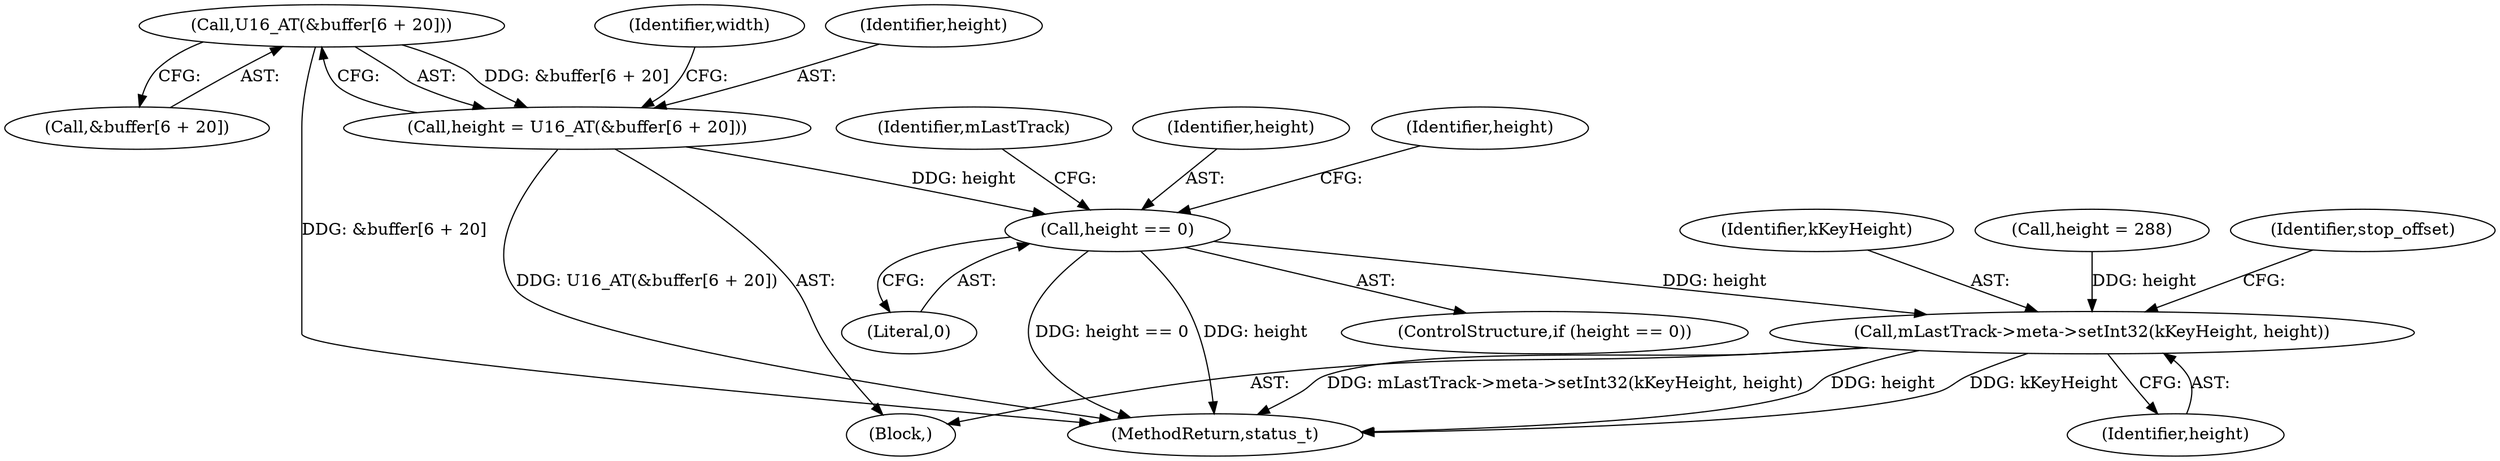 digraph "0_Android_e7142a0703bc93f75e213e96ebc19000022afed9@array" {
"1001749" [label="(Call,U16_AT(&buffer[6 + 20]))"];
"1001747" [label="(Call,height = U16_AT(&buffer[6 + 20]))"];
"1001764" [label="(Call,height == 0)"];
"1001792" [label="(Call,mLastTrack->meta->setInt32(kKeyHeight, height))"];
"1001792" [label="(Call,mLastTrack->meta->setInt32(kKeyHeight, height))"];
"1001794" [label="(Identifier,height)"];
"1001766" [label="(Literal,0)"];
"1001793" [label="(Identifier,kKeyHeight)"];
"1001772" [label="(Identifier,mLastTrack)"];
"1001750" [label="(Call,&buffer[6 + 20])"];
"1001747" [label="(Call,height = U16_AT(&buffer[6 + 20]))"];
"1001749" [label="(Call,U16_AT(&buffer[6 + 20]))"];
"1001758" [label="(Identifier,width)"];
"1001765" [label="(Identifier,height)"];
"1001767" [label="(Call,height = 288)"];
"1001797" [label="(Identifier,stop_offset)"];
"1003275" [label="(MethodReturn,status_t)"];
"1001748" [label="(Identifier,height)"];
"1001699" [label="(Block,)"];
"1001763" [label="(ControlStructure,if (height == 0))"];
"1001764" [label="(Call,height == 0)"];
"1001768" [label="(Identifier,height)"];
"1001749" -> "1001747"  [label="AST: "];
"1001749" -> "1001750"  [label="CFG: "];
"1001750" -> "1001749"  [label="AST: "];
"1001747" -> "1001749"  [label="CFG: "];
"1001749" -> "1003275"  [label="DDG: &buffer[6 + 20]"];
"1001749" -> "1001747"  [label="DDG: &buffer[6 + 20]"];
"1001747" -> "1001699"  [label="AST: "];
"1001748" -> "1001747"  [label="AST: "];
"1001758" -> "1001747"  [label="CFG: "];
"1001747" -> "1003275"  [label="DDG: U16_AT(&buffer[6 + 20])"];
"1001747" -> "1001764"  [label="DDG: height"];
"1001764" -> "1001763"  [label="AST: "];
"1001764" -> "1001766"  [label="CFG: "];
"1001765" -> "1001764"  [label="AST: "];
"1001766" -> "1001764"  [label="AST: "];
"1001768" -> "1001764"  [label="CFG: "];
"1001772" -> "1001764"  [label="CFG: "];
"1001764" -> "1003275"  [label="DDG: height == 0"];
"1001764" -> "1003275"  [label="DDG: height"];
"1001764" -> "1001792"  [label="DDG: height"];
"1001792" -> "1001699"  [label="AST: "];
"1001792" -> "1001794"  [label="CFG: "];
"1001793" -> "1001792"  [label="AST: "];
"1001794" -> "1001792"  [label="AST: "];
"1001797" -> "1001792"  [label="CFG: "];
"1001792" -> "1003275"  [label="DDG: mLastTrack->meta->setInt32(kKeyHeight, height)"];
"1001792" -> "1003275"  [label="DDG: height"];
"1001792" -> "1003275"  [label="DDG: kKeyHeight"];
"1001767" -> "1001792"  [label="DDG: height"];
}
